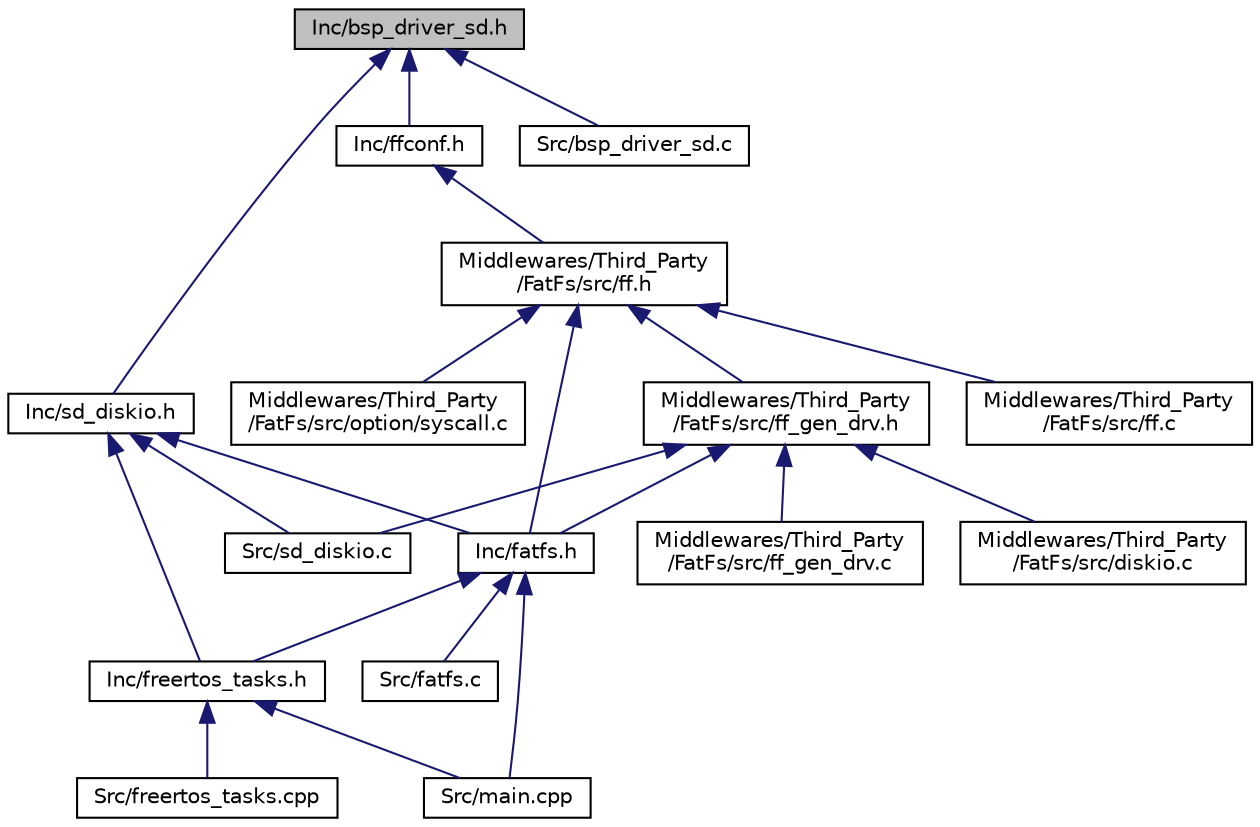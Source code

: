 digraph "Inc/bsp_driver_sd.h"
{
 // LATEX_PDF_SIZE
  edge [fontname="Helvetica",fontsize="10",labelfontname="Helvetica",labelfontsize="10"];
  node [fontname="Helvetica",fontsize="10",shape=record];
  Node1 [label="Inc/bsp_driver_sd.h",height=0.2,width=0.4,color="black", fillcolor="grey75", style="filled", fontcolor="black",tooltip="This file contains the common defines and functions prototypes for the bsp_driver_sd...."];
  Node1 -> Node2 [dir="back",color="midnightblue",fontsize="10",style="solid",fontname="Helvetica"];
  Node2 [label="Inc/ffconf.h",height=0.2,width=0.4,color="black", fillcolor="white", style="filled",URL="$ffconf_8h_source.html",tooltip=" "];
  Node2 -> Node3 [dir="back",color="midnightblue",fontsize="10",style="solid",fontname="Helvetica"];
  Node3 [label="Middlewares/Third_Party\l/FatFs/src/ff.h",height=0.2,width=0.4,color="black", fillcolor="white", style="filled",URL="$ff_8h_source.html",tooltip=" "];
  Node3 -> Node4 [dir="back",color="midnightblue",fontsize="10",style="solid",fontname="Helvetica"];
  Node4 [label="Inc/fatfs.h",height=0.2,width=0.4,color="black", fillcolor="white", style="filled",URL="$fatfs_8h.html",tooltip="Header for fatfs applications."];
  Node4 -> Node5 [dir="back",color="midnightblue",fontsize="10",style="solid",fontname="Helvetica"];
  Node5 [label="Inc/freertos_tasks.h",height=0.2,width=0.4,color="black", fillcolor="white", style="filled",URL="$freertos__tasks_8h_source.html",tooltip=" "];
  Node5 -> Node6 [dir="back",color="midnightblue",fontsize="10",style="solid",fontname="Helvetica"];
  Node6 [label="Src/freertos_tasks.cpp",height=0.2,width=0.4,color="black", fillcolor="white", style="filled",URL="$freertos__tasks_8cpp_source.html",tooltip=" "];
  Node5 -> Node7 [dir="back",color="midnightblue",fontsize="10",style="solid",fontname="Helvetica"];
  Node7 [label="Src/main.cpp",height=0.2,width=0.4,color="black", fillcolor="white", style="filled",URL="$main_8cpp_source.html",tooltip=" "];
  Node4 -> Node8 [dir="back",color="midnightblue",fontsize="10",style="solid",fontname="Helvetica"];
  Node8 [label="Src/fatfs.c",height=0.2,width=0.4,color="black", fillcolor="white", style="filled",URL="$fatfs_8c.html",tooltip="Code for fatfs applications."];
  Node4 -> Node7 [dir="back",color="midnightblue",fontsize="10",style="solid",fontname="Helvetica"];
  Node3 -> Node9 [dir="back",color="midnightblue",fontsize="10",style="solid",fontname="Helvetica"];
  Node9 [label="Middlewares/Third_Party\l/FatFs/src/ff.c",height=0.2,width=0.4,color="black", fillcolor="white", style="filled",URL="$ff_8c_source.html",tooltip=" "];
  Node3 -> Node10 [dir="back",color="midnightblue",fontsize="10",style="solid",fontname="Helvetica"];
  Node10 [label="Middlewares/Third_Party\l/FatFs/src/ff_gen_drv.h",height=0.2,width=0.4,color="black", fillcolor="white", style="filled",URL="$ff__gen__drv_8h.html",tooltip="Header for ff_gen_drv.c module."];
  Node10 -> Node4 [dir="back",color="midnightblue",fontsize="10",style="solid",fontname="Helvetica"];
  Node10 -> Node11 [dir="back",color="midnightblue",fontsize="10",style="solid",fontname="Helvetica"];
  Node11 [label="Middlewares/Third_Party\l/FatFs/src/diskio.c",height=0.2,width=0.4,color="black", fillcolor="white", style="filled",URL="$diskio_8c_source.html",tooltip=" "];
  Node10 -> Node12 [dir="back",color="midnightblue",fontsize="10",style="solid",fontname="Helvetica"];
  Node12 [label="Middlewares/Third_Party\l/FatFs/src/ff_gen_drv.c",height=0.2,width=0.4,color="black", fillcolor="white", style="filled",URL="$ff__gen__drv_8c.html",tooltip="FatFs generic low level driver."];
  Node10 -> Node13 [dir="back",color="midnightblue",fontsize="10",style="solid",fontname="Helvetica"];
  Node13 [label="Src/sd_diskio.c",height=0.2,width=0.4,color="black", fillcolor="white", style="filled",URL="$sd__diskio_8c.html",tooltip="SD Disk I/O driver."];
  Node3 -> Node14 [dir="back",color="midnightblue",fontsize="10",style="solid",fontname="Helvetica"];
  Node14 [label="Middlewares/Third_Party\l/FatFs/src/option/syscall.c",height=0.2,width=0.4,color="black", fillcolor="white", style="filled",URL="$syscall_8c_source.html",tooltip=" "];
  Node1 -> Node15 [dir="back",color="midnightblue",fontsize="10",style="solid",fontname="Helvetica"];
  Node15 [label="Inc/sd_diskio.h",height=0.2,width=0.4,color="black", fillcolor="white", style="filled",URL="$sd__diskio_8h.html",tooltip="Header for sd_diskio.c module."];
  Node15 -> Node4 [dir="back",color="midnightblue",fontsize="10",style="solid",fontname="Helvetica"];
  Node15 -> Node5 [dir="back",color="midnightblue",fontsize="10",style="solid",fontname="Helvetica"];
  Node15 -> Node13 [dir="back",color="midnightblue",fontsize="10",style="solid",fontname="Helvetica"];
  Node1 -> Node16 [dir="back",color="midnightblue",fontsize="10",style="solid",fontname="Helvetica"];
  Node16 [label="Src/bsp_driver_sd.c",height=0.2,width=0.4,color="black", fillcolor="white", style="filled",URL="$bsp__driver__sd_8c.html",tooltip="This file includes a generic uSD card driver. To be completed by the user according to the board used..."];
}
